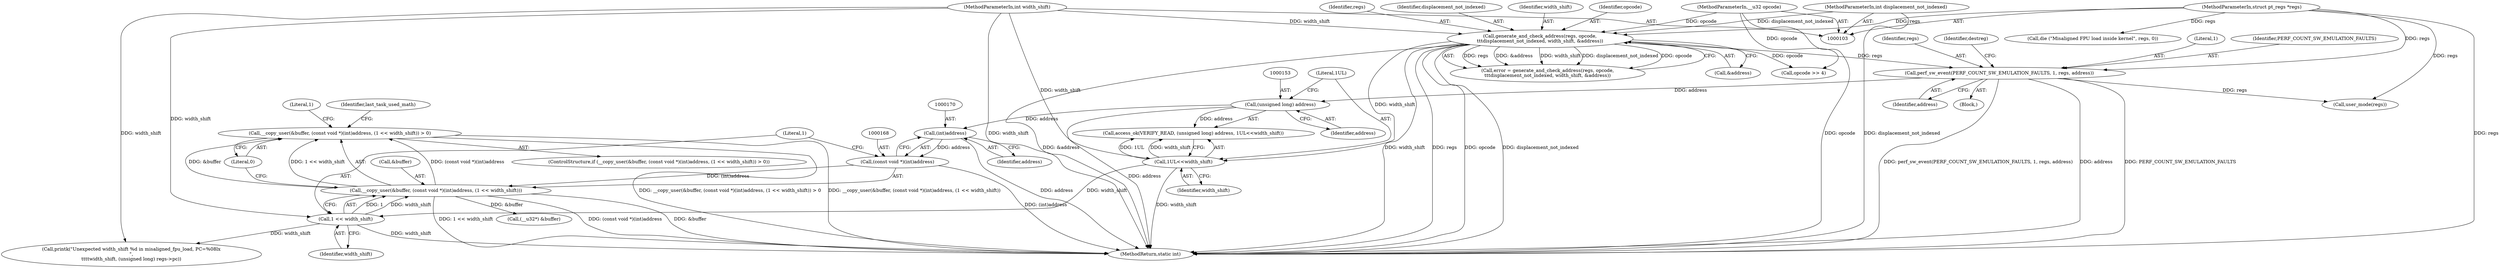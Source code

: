 digraph "0_linux_a8b0ca17b80e92faab46ee7179ba9e99ccb61233_24@API" {
"1000163" [label="(Call,__copy_user(&buffer, (const void *)(int)address, (1 << width_shift)) > 0)"];
"1000164" [label="(Call,__copy_user(&buffer, (const void *)(int)address, (1 << width_shift)))"];
"1000167" [label="(Call,(const void *)(int)address)"];
"1000169" [label="(Call,(int)address)"];
"1000152" [label="(Call,(unsigned long) address)"];
"1000129" [label="(Call,perf_sw_event(PERF_COUNT_SW_EMULATION_FAULTS, 1, regs, address))"];
"1000115" [label="(Call,generate_and_check_address(regs, opcode,\n\t\t\tdisplacement_not_indexed, width_shift, &address))"];
"1000104" [label="(MethodParameterIn,struct pt_regs *regs)"];
"1000105" [label="(MethodParameterIn,__u32 opcode)"];
"1000106" [label="(MethodParameterIn,int displacement_not_indexed)"];
"1000107" [label="(MethodParameterIn,int width_shift)"];
"1000172" [label="(Call,1 << width_shift)"];
"1000155" [label="(Call,1UL<<width_shift)"];
"1000142" [label="(Call,user_mode(regs))"];
"1000118" [label="(Identifier,displacement_not_indexed)"];
"1000175" [label="(Literal,0)"];
"1000129" [label="(Call,perf_sw_event(PERF_COUNT_SW_EMULATION_FAULTS, 1, regs, address))"];
"1000130" [label="(Identifier,PERF_COUNT_SW_EMULATION_FAULTS)"];
"1000200" [label="(Call,(__u32*) &buffer)"];
"1000113" [label="(Call,error = generate_and_check_address(regs, opcode,\n\t\t\tdisplacement_not_indexed, width_shift, &address))"];
"1000119" [label="(Identifier,width_shift)"];
"1000165" [label="(Call,&buffer)"];
"1000163" [label="(Call,__copy_user(&buffer, (const void *)(int)address, (1 << width_shift)) > 0)"];
"1000169" [label="(Call,(int)address)"];
"1000295" [label="(Call,printk(\"Unexpected width_shift %d in misaligned_fpu_load, PC=%08lx\n\",\n\t\t\t\twidth_shift, (unsigned long) regs->pc))"];
"1000106" [label="(MethodParameterIn,int displacement_not_indexed)"];
"1000172" [label="(Call,1 << width_shift)"];
"1000162" [label="(ControlStructure,if (__copy_user(&buffer, (const void *)(int)address, (1 << width_shift)) > 0))"];
"1000105" [label="(MethodParameterIn,__u32 opcode)"];
"1000132" [label="(Identifier,regs)"];
"1000120" [label="(Call,&address)"];
"1000167" [label="(Call,(const void *)(int)address)"];
"1000156" [label="(Literal,1UL)"];
"1000157" [label="(Identifier,width_shift)"];
"1000171" [label="(Identifier,address)"];
"1000115" [label="(Call,generate_and_check_address(regs, opcode,\n\t\t\tdisplacement_not_indexed, width_shift, &address))"];
"1000155" [label="(Call,1UL<<width_shift)"];
"1000173" [label="(Literal,1)"];
"1000104" [label="(MethodParameterIn,struct pt_regs *regs)"];
"1000117" [label="(Identifier,opcode)"];
"1000174" [label="(Identifier,width_shift)"];
"1000315" [label="(MethodReturn,static int)"];
"1000150" [label="(Call,access_ok(VERIFY_READ, (unsigned long) address, 1UL<<width_shift))"];
"1000135" [label="(Identifier,destreg)"];
"1000308" [label="(Call,die (\"Misaligned FPU load inside kernel\", regs, 0))"];
"1000116" [label="(Identifier,regs)"];
"1000133" [label="(Identifier,address)"];
"1000107" [label="(MethodParameterIn,int width_shift)"];
"1000109" [label="(Block,)"];
"1000152" [label="(Call,(unsigned long) address)"];
"1000164" [label="(Call,__copy_user(&buffer, (const void *)(int)address, (1 << width_shift)))"];
"1000154" [label="(Identifier,address)"];
"1000131" [label="(Literal,1)"];
"1000182" [label="(Identifier,last_task_used_math)"];
"1000179" [label="(Literal,1)"];
"1000137" [label="(Call,opcode >> 4)"];
"1000163" -> "1000162"  [label="AST: "];
"1000163" -> "1000175"  [label="CFG: "];
"1000164" -> "1000163"  [label="AST: "];
"1000175" -> "1000163"  [label="AST: "];
"1000179" -> "1000163"  [label="CFG: "];
"1000182" -> "1000163"  [label="CFG: "];
"1000163" -> "1000315"  [label="DDG: __copy_user(&buffer, (const void *)(int)address, (1 << width_shift))"];
"1000163" -> "1000315"  [label="DDG: __copy_user(&buffer, (const void *)(int)address, (1 << width_shift)) > 0"];
"1000164" -> "1000163"  [label="DDG: &buffer"];
"1000164" -> "1000163"  [label="DDG: (const void *)(int)address"];
"1000164" -> "1000163"  [label="DDG: 1 << width_shift"];
"1000164" -> "1000172"  [label="CFG: "];
"1000165" -> "1000164"  [label="AST: "];
"1000167" -> "1000164"  [label="AST: "];
"1000172" -> "1000164"  [label="AST: "];
"1000175" -> "1000164"  [label="CFG: "];
"1000164" -> "1000315"  [label="DDG: 1 << width_shift"];
"1000164" -> "1000315"  [label="DDG: (const void *)(int)address"];
"1000164" -> "1000315"  [label="DDG: &buffer"];
"1000167" -> "1000164"  [label="DDG: (int)address"];
"1000172" -> "1000164"  [label="DDG: 1"];
"1000172" -> "1000164"  [label="DDG: width_shift"];
"1000164" -> "1000200"  [label="DDG: &buffer"];
"1000167" -> "1000169"  [label="CFG: "];
"1000168" -> "1000167"  [label="AST: "];
"1000169" -> "1000167"  [label="AST: "];
"1000173" -> "1000167"  [label="CFG: "];
"1000167" -> "1000315"  [label="DDG: (int)address"];
"1000169" -> "1000167"  [label="DDG: address"];
"1000169" -> "1000171"  [label="CFG: "];
"1000170" -> "1000169"  [label="AST: "];
"1000171" -> "1000169"  [label="AST: "];
"1000169" -> "1000315"  [label="DDG: address"];
"1000152" -> "1000169"  [label="DDG: address"];
"1000152" -> "1000150"  [label="AST: "];
"1000152" -> "1000154"  [label="CFG: "];
"1000153" -> "1000152"  [label="AST: "];
"1000154" -> "1000152"  [label="AST: "];
"1000156" -> "1000152"  [label="CFG: "];
"1000152" -> "1000315"  [label="DDG: address"];
"1000152" -> "1000150"  [label="DDG: address"];
"1000129" -> "1000152"  [label="DDG: address"];
"1000129" -> "1000109"  [label="AST: "];
"1000129" -> "1000133"  [label="CFG: "];
"1000130" -> "1000129"  [label="AST: "];
"1000131" -> "1000129"  [label="AST: "];
"1000132" -> "1000129"  [label="AST: "];
"1000133" -> "1000129"  [label="AST: "];
"1000135" -> "1000129"  [label="CFG: "];
"1000129" -> "1000315"  [label="DDG: PERF_COUNT_SW_EMULATION_FAULTS"];
"1000129" -> "1000315"  [label="DDG: perf_sw_event(PERF_COUNT_SW_EMULATION_FAULTS, 1, regs, address)"];
"1000129" -> "1000315"  [label="DDG: address"];
"1000115" -> "1000129"  [label="DDG: regs"];
"1000104" -> "1000129"  [label="DDG: regs"];
"1000129" -> "1000142"  [label="DDG: regs"];
"1000115" -> "1000113"  [label="AST: "];
"1000115" -> "1000120"  [label="CFG: "];
"1000116" -> "1000115"  [label="AST: "];
"1000117" -> "1000115"  [label="AST: "];
"1000118" -> "1000115"  [label="AST: "];
"1000119" -> "1000115"  [label="AST: "];
"1000120" -> "1000115"  [label="AST: "];
"1000113" -> "1000115"  [label="CFG: "];
"1000115" -> "1000315"  [label="DDG: opcode"];
"1000115" -> "1000315"  [label="DDG: displacement_not_indexed"];
"1000115" -> "1000315"  [label="DDG: &address"];
"1000115" -> "1000315"  [label="DDG: width_shift"];
"1000115" -> "1000315"  [label="DDG: regs"];
"1000115" -> "1000113"  [label="DDG: regs"];
"1000115" -> "1000113"  [label="DDG: &address"];
"1000115" -> "1000113"  [label="DDG: width_shift"];
"1000115" -> "1000113"  [label="DDG: displacement_not_indexed"];
"1000115" -> "1000113"  [label="DDG: opcode"];
"1000104" -> "1000115"  [label="DDG: regs"];
"1000105" -> "1000115"  [label="DDG: opcode"];
"1000106" -> "1000115"  [label="DDG: displacement_not_indexed"];
"1000107" -> "1000115"  [label="DDG: width_shift"];
"1000115" -> "1000137"  [label="DDG: opcode"];
"1000115" -> "1000155"  [label="DDG: width_shift"];
"1000104" -> "1000103"  [label="AST: "];
"1000104" -> "1000315"  [label="DDG: regs"];
"1000104" -> "1000142"  [label="DDG: regs"];
"1000104" -> "1000308"  [label="DDG: regs"];
"1000105" -> "1000103"  [label="AST: "];
"1000105" -> "1000315"  [label="DDG: opcode"];
"1000105" -> "1000137"  [label="DDG: opcode"];
"1000106" -> "1000103"  [label="AST: "];
"1000106" -> "1000315"  [label="DDG: displacement_not_indexed"];
"1000107" -> "1000103"  [label="AST: "];
"1000107" -> "1000315"  [label="DDG: width_shift"];
"1000107" -> "1000155"  [label="DDG: width_shift"];
"1000107" -> "1000172"  [label="DDG: width_shift"];
"1000107" -> "1000295"  [label="DDG: width_shift"];
"1000172" -> "1000174"  [label="CFG: "];
"1000173" -> "1000172"  [label="AST: "];
"1000174" -> "1000172"  [label="AST: "];
"1000172" -> "1000315"  [label="DDG: width_shift"];
"1000155" -> "1000172"  [label="DDG: width_shift"];
"1000172" -> "1000295"  [label="DDG: width_shift"];
"1000155" -> "1000150"  [label="AST: "];
"1000155" -> "1000157"  [label="CFG: "];
"1000156" -> "1000155"  [label="AST: "];
"1000157" -> "1000155"  [label="AST: "];
"1000150" -> "1000155"  [label="CFG: "];
"1000155" -> "1000315"  [label="DDG: width_shift"];
"1000155" -> "1000150"  [label="DDG: 1UL"];
"1000155" -> "1000150"  [label="DDG: width_shift"];
}
